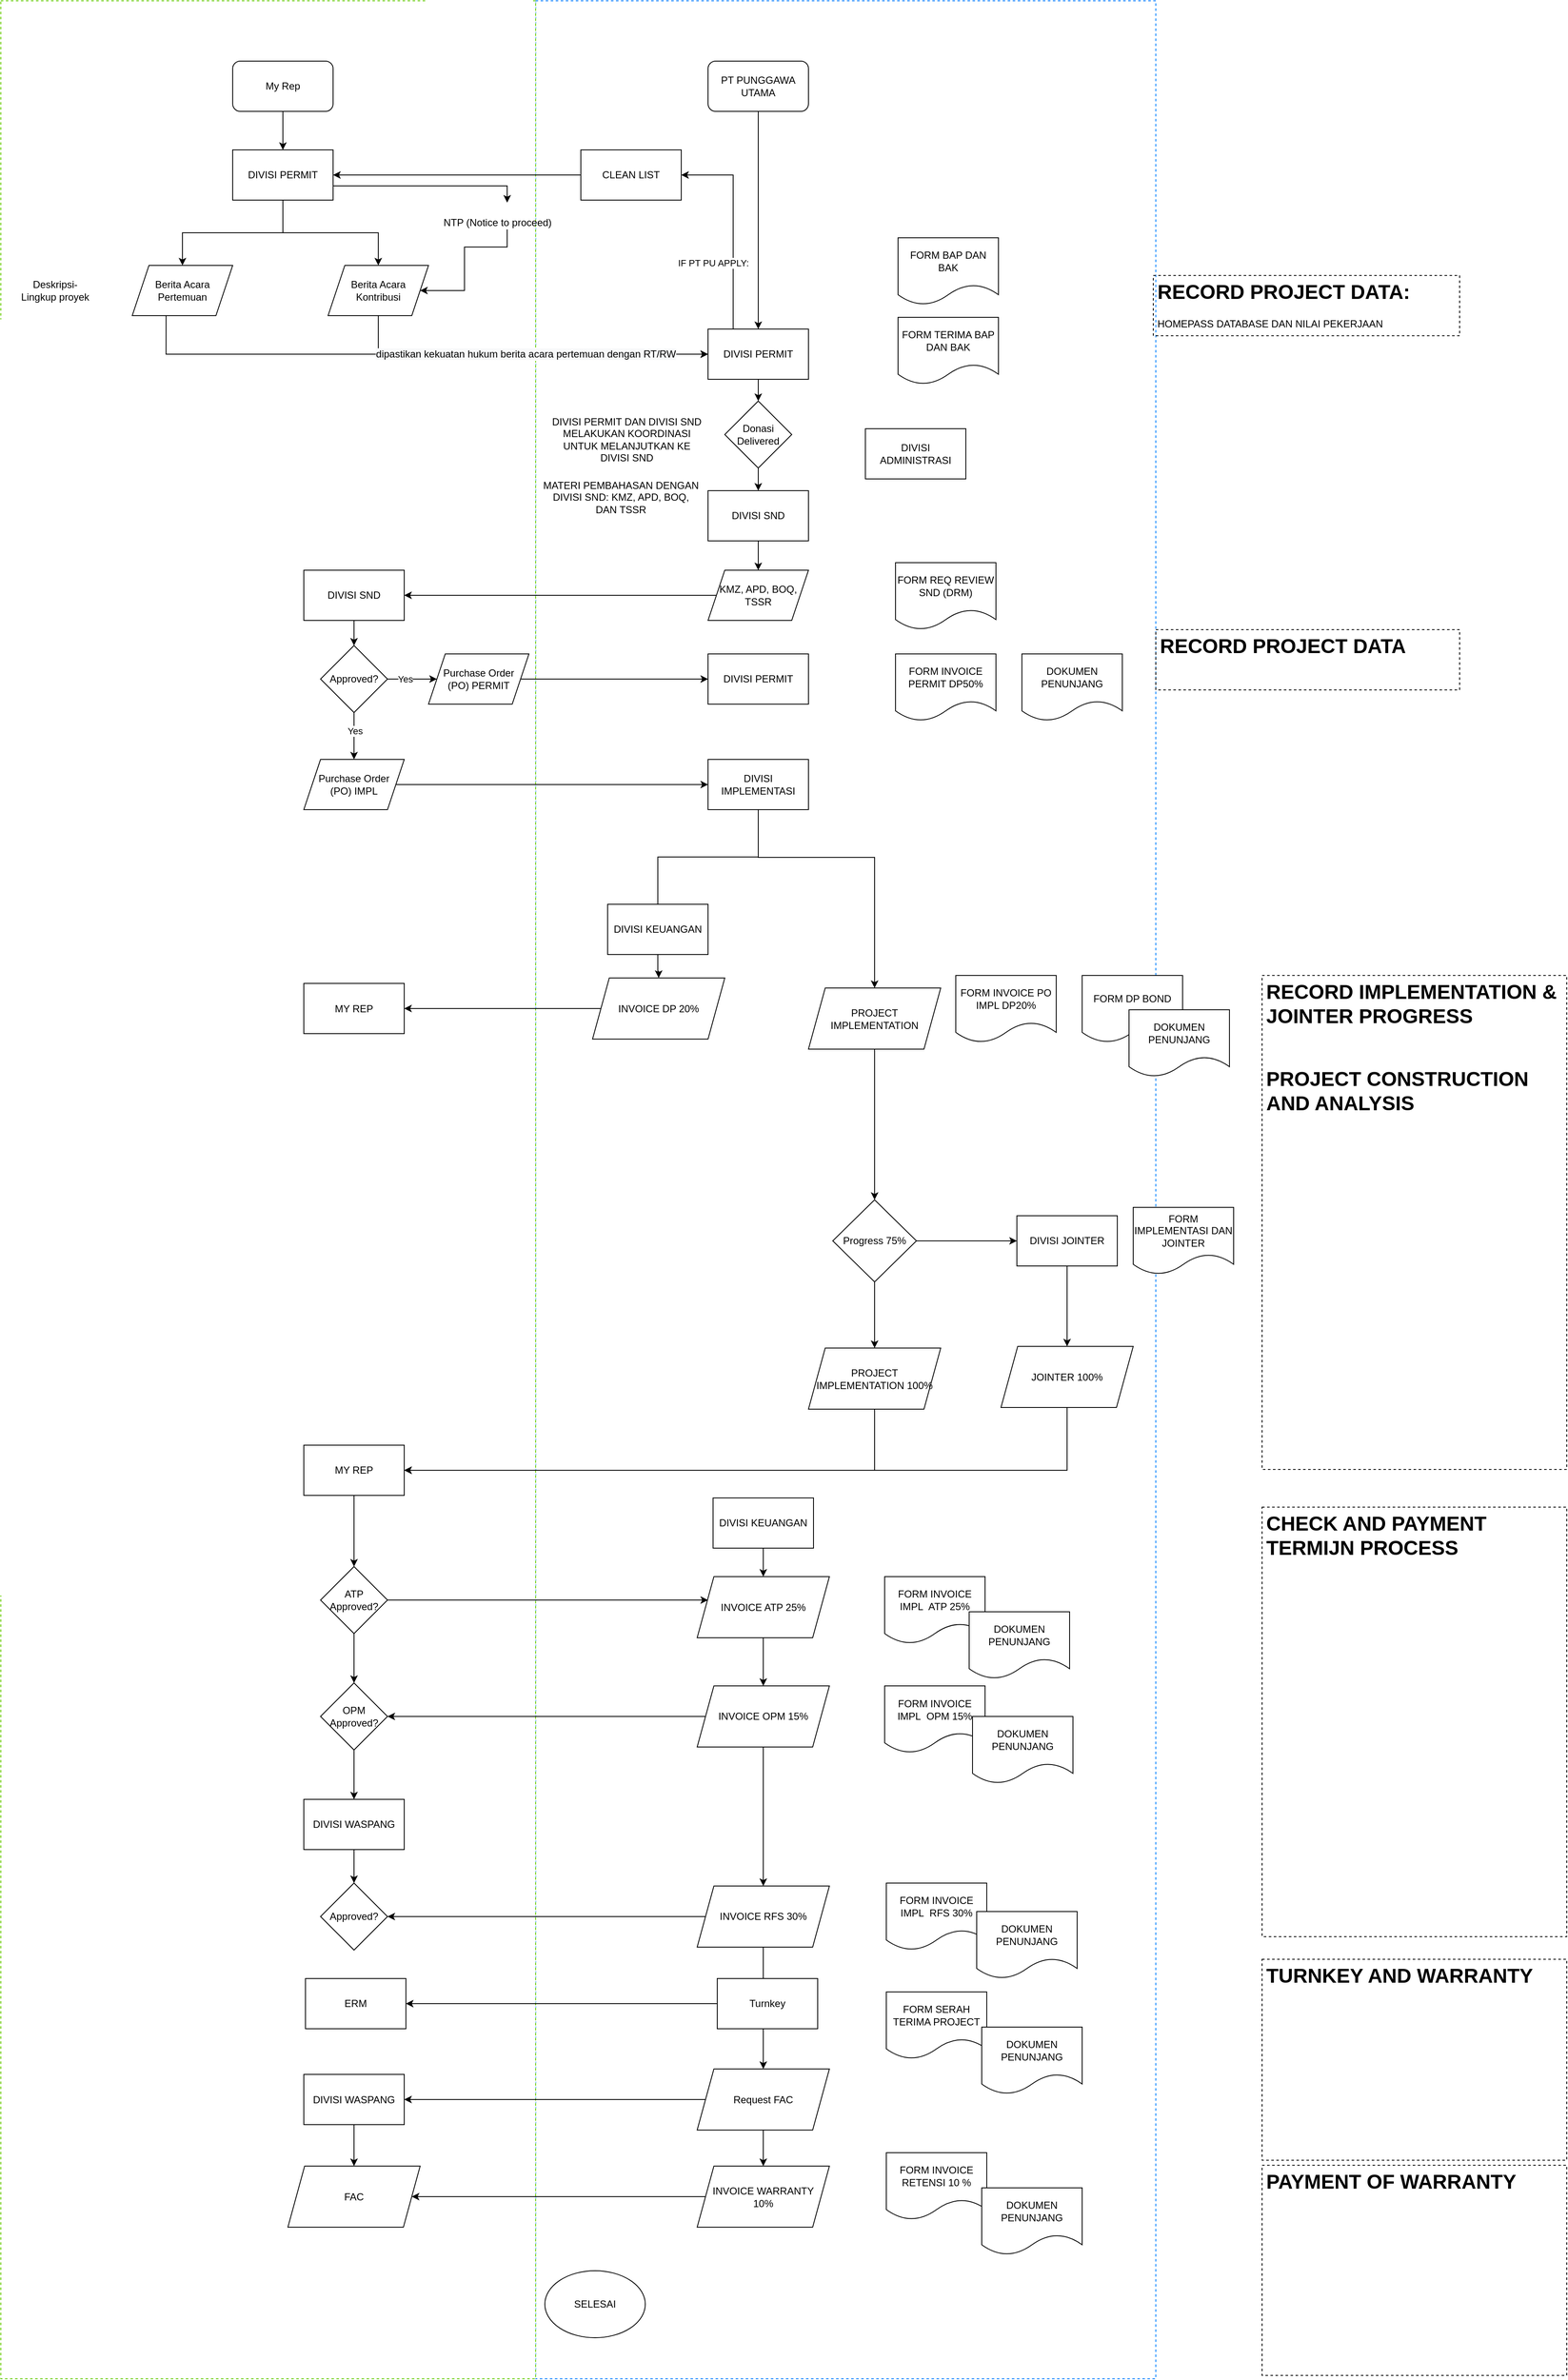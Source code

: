 <mxfile version="20.6.0" type="github">
  <diagram id="zwPZa73-P1lnx8H_J387" name="Halaman-1">
    <mxGraphModel dx="739" dy="353" grid="0" gridSize="10" guides="1" tooltips="1" connect="1" arrows="1" fold="1" page="1" pageScale="1" pageWidth="3300" pageHeight="4681" math="0" shadow="0">
      <root>
        <mxCell id="0" />
        <mxCell id="1" parent="0" />
        <mxCell id="J3kGW9BiTOBQ8gQxE3yy-112" value="" style="rounded=0;whiteSpace=wrap;html=1;dashed=1;strokeColor=#007FFF;" parent="1" vertex="1">
          <mxGeometry x="1251" y="23" width="741" height="2840" as="geometry" />
        </mxCell>
        <mxCell id="J3kGW9BiTOBQ8gQxE3yy-111" value="" style="rounded=0;whiteSpace=wrap;html=1;dashed=1;strokeColor=#66CC00;" parent="1" vertex="1">
          <mxGeometry x="612" y="23" width="639" height="2840" as="geometry" />
        </mxCell>
        <mxCell id="J3kGW9BiTOBQ8gQxE3yy-14" style="edgeStyle=orthogonalEdgeStyle;rounded=0;orthogonalLoop=1;jettySize=auto;html=1;" parent="1" source="J3kGW9BiTOBQ8gQxE3yy-1" target="J3kGW9BiTOBQ8gQxE3yy-4" edge="1">
          <mxGeometry relative="1" as="geometry" />
        </mxCell>
        <mxCell id="J3kGW9BiTOBQ8gQxE3yy-1" value="My Rep" style="rounded=1;whiteSpace=wrap;html=1;" parent="1" vertex="1">
          <mxGeometry x="889" y="95" width="120" height="60" as="geometry" />
        </mxCell>
        <mxCell id="J3kGW9BiTOBQ8gQxE3yy-20" style="edgeStyle=orthogonalEdgeStyle;rounded=0;orthogonalLoop=1;jettySize=auto;html=1;" parent="1" source="J3kGW9BiTOBQ8gQxE3yy-2" target="J3kGW9BiTOBQ8gQxE3yy-7" edge="1">
          <mxGeometry relative="1" as="geometry" />
        </mxCell>
        <mxCell id="J3kGW9BiTOBQ8gQxE3yy-2" value="PT PUNGGAWA UTAMA" style="rounded=1;whiteSpace=wrap;html=1;" parent="1" vertex="1">
          <mxGeometry x="1457" y="95" width="120" height="60" as="geometry" />
        </mxCell>
        <mxCell id="J3kGW9BiTOBQ8gQxE3yy-12" style="edgeStyle=orthogonalEdgeStyle;rounded=0;orthogonalLoop=1;jettySize=auto;html=1;" parent="1" source="J3kGW9BiTOBQ8gQxE3yy-4" target="J3kGW9BiTOBQ8gQxE3yy-11" edge="1">
          <mxGeometry relative="1" as="geometry" />
        </mxCell>
        <mxCell id="J3kGW9BiTOBQ8gQxE3yy-17" style="edgeStyle=orthogonalEdgeStyle;rounded=0;orthogonalLoop=1;jettySize=auto;html=1;" parent="1" source="J3kGW9BiTOBQ8gQxE3yy-4" target="J3kGW9BiTOBQ8gQxE3yy-16" edge="1">
          <mxGeometry relative="1" as="geometry" />
        </mxCell>
        <mxCell id="DRk-tGTRBeiVjUCc2vSS-29" style="edgeStyle=orthogonalEdgeStyle;rounded=0;orthogonalLoop=1;jettySize=auto;html=1;exitX=1;exitY=1;exitDx=0;exitDy=0;" edge="1" parent="1" source="J3kGW9BiTOBQ8gQxE3yy-4" target="DRk-tGTRBeiVjUCc2vSS-28">
          <mxGeometry relative="1" as="geometry">
            <Array as="points">
              <mxPoint x="1009" y="244" />
              <mxPoint x="1217" y="244" />
            </Array>
          </mxGeometry>
        </mxCell>
        <mxCell id="J3kGW9BiTOBQ8gQxE3yy-4" value="DIVISI PERMIT" style="rounded=0;whiteSpace=wrap;html=1;" parent="1" vertex="1">
          <mxGeometry x="889" y="201" width="120" height="60" as="geometry" />
        </mxCell>
        <mxCell id="J3kGW9BiTOBQ8gQxE3yy-22" style="edgeStyle=orthogonalEdgeStyle;rounded=0;orthogonalLoop=1;jettySize=auto;html=1;" parent="1" source="J3kGW9BiTOBQ8gQxE3yy-7" target="J3kGW9BiTOBQ8gQxE3yy-21" edge="1">
          <mxGeometry relative="1" as="geometry" />
        </mxCell>
        <mxCell id="DRk-tGTRBeiVjUCc2vSS-25" style="edgeStyle=orthogonalEdgeStyle;rounded=0;orthogonalLoop=1;jettySize=auto;html=1;entryX=1;entryY=0.5;entryDx=0;entryDy=0;exitX=0.25;exitY=0;exitDx=0;exitDy=0;" edge="1" parent="1" source="J3kGW9BiTOBQ8gQxE3yy-7" target="DRk-tGTRBeiVjUCc2vSS-24">
          <mxGeometry relative="1" as="geometry" />
        </mxCell>
        <mxCell id="DRk-tGTRBeiVjUCc2vSS-27" value="IF PT PU APPLY:" style="edgeLabel;html=1;align=center;verticalAlign=middle;resizable=0;points=[];" vertex="1" connectable="0" parent="DRk-tGTRBeiVjUCc2vSS-25">
          <mxGeometry x="-0.358" y="1" relative="1" as="geometry">
            <mxPoint x="-23" as="offset" />
          </mxGeometry>
        </mxCell>
        <mxCell id="J3kGW9BiTOBQ8gQxE3yy-7" value="DIVISI PERMIT" style="rounded=0;whiteSpace=wrap;html=1;" parent="1" vertex="1">
          <mxGeometry x="1457" y="415" width="120" height="60" as="geometry" />
        </mxCell>
        <mxCell id="J3kGW9BiTOBQ8gQxE3yy-25" style="edgeStyle=orthogonalEdgeStyle;rounded=0;orthogonalLoop=1;jettySize=auto;html=1;" parent="1" source="J3kGW9BiTOBQ8gQxE3yy-8" target="J3kGW9BiTOBQ8gQxE3yy-24" edge="1">
          <mxGeometry relative="1" as="geometry" />
        </mxCell>
        <mxCell id="J3kGW9BiTOBQ8gQxE3yy-8" value="DIVISI SND" style="rounded=0;whiteSpace=wrap;html=1;" parent="1" vertex="1">
          <mxGeometry x="1457" y="608" width="120" height="60" as="geometry" />
        </mxCell>
        <mxCell id="J3kGW9BiTOBQ8gQxE3yy-42" style="edgeStyle=orthogonalEdgeStyle;rounded=0;orthogonalLoop=1;jettySize=auto;html=1;" parent="1" edge="1">
          <mxGeometry relative="1" as="geometry">
            <mxPoint x="2358" y="2140" as="sourcePoint" />
          </mxGeometry>
        </mxCell>
        <mxCell id="J3kGW9BiTOBQ8gQxE3yy-18" style="edgeStyle=orthogonalEdgeStyle;rounded=0;orthogonalLoop=1;jettySize=auto;html=1;entryX=0;entryY=0.5;entryDx=0;entryDy=0;exitX=0.337;exitY=0.989;exitDx=0;exitDy=0;exitPerimeter=0;" parent="1" source="J3kGW9BiTOBQ8gQxE3yy-11" target="J3kGW9BiTOBQ8gQxE3yy-7" edge="1">
          <mxGeometry relative="1" as="geometry" />
        </mxCell>
        <mxCell id="J3kGW9BiTOBQ8gQxE3yy-11" value="Berita Acara Pertemuan" style="shape=parallelogram;perimeter=parallelogramPerimeter;whiteSpace=wrap;html=1;fixedSize=1;" parent="1" vertex="1">
          <mxGeometry x="769" y="339" width="120" height="60" as="geometry" />
        </mxCell>
        <mxCell id="J3kGW9BiTOBQ8gQxE3yy-19" style="edgeStyle=orthogonalEdgeStyle;rounded=0;orthogonalLoop=1;jettySize=auto;html=1;entryX=0;entryY=0.5;entryDx=0;entryDy=0;exitX=0.5;exitY=1;exitDx=0;exitDy=0;" parent="1" source="J3kGW9BiTOBQ8gQxE3yy-16" target="J3kGW9BiTOBQ8gQxE3yy-7" edge="1">
          <mxGeometry relative="1" as="geometry" />
        </mxCell>
        <mxCell id="DRk-tGTRBeiVjUCc2vSS-40" value="&lt;span style=&quot;font-size: 12px; background-color: rgb(248, 249, 250);&quot;&gt;dipastikan kekuatan hukum berita acara pertemuan dengan RT/RW&lt;/span&gt;" style="edgeLabel;html=1;align=center;verticalAlign=middle;resizable=0;points=[];" vertex="1" connectable="0" parent="J3kGW9BiTOBQ8gQxE3yy-19">
          <mxGeometry x="0.007" relative="1" as="geometry">
            <mxPoint as="offset" />
          </mxGeometry>
        </mxCell>
        <mxCell id="J3kGW9BiTOBQ8gQxE3yy-16" value="Berita Acara&lt;br&gt;Kontribusi" style="shape=parallelogram;perimeter=parallelogramPerimeter;whiteSpace=wrap;html=1;fixedSize=1;" parent="1" vertex="1">
          <mxGeometry x="1003" y="339" width="120" height="60" as="geometry" />
        </mxCell>
        <mxCell id="J3kGW9BiTOBQ8gQxE3yy-23" style="edgeStyle=orthogonalEdgeStyle;rounded=0;orthogonalLoop=1;jettySize=auto;html=1;" parent="1" source="J3kGW9BiTOBQ8gQxE3yy-21" target="J3kGW9BiTOBQ8gQxE3yy-8" edge="1">
          <mxGeometry relative="1" as="geometry" />
        </mxCell>
        <mxCell id="J3kGW9BiTOBQ8gQxE3yy-21" value="Donasi Delivered" style="rhombus;whiteSpace=wrap;html=1;" parent="1" vertex="1">
          <mxGeometry x="1477" y="501" width="80" height="80" as="geometry" />
        </mxCell>
        <mxCell id="J3kGW9BiTOBQ8gQxE3yy-27" style="edgeStyle=orthogonalEdgeStyle;rounded=0;orthogonalLoop=1;jettySize=auto;html=1;" parent="1" source="J3kGW9BiTOBQ8gQxE3yy-24" target="J3kGW9BiTOBQ8gQxE3yy-26" edge="1">
          <mxGeometry relative="1" as="geometry" />
        </mxCell>
        <mxCell id="J3kGW9BiTOBQ8gQxE3yy-24" value="KMZ, APD, BOQ, TSSR" style="shape=parallelogram;perimeter=parallelogramPerimeter;whiteSpace=wrap;html=1;fixedSize=1;" parent="1" vertex="1">
          <mxGeometry x="1457" y="703" width="120" height="60" as="geometry" />
        </mxCell>
        <mxCell id="J3kGW9BiTOBQ8gQxE3yy-30" style="edgeStyle=orthogonalEdgeStyle;rounded=0;orthogonalLoop=1;jettySize=auto;html=1;" parent="1" source="J3kGW9BiTOBQ8gQxE3yy-26" target="J3kGW9BiTOBQ8gQxE3yy-28" edge="1">
          <mxGeometry relative="1" as="geometry" />
        </mxCell>
        <mxCell id="J3kGW9BiTOBQ8gQxE3yy-26" value="DIVISI SND" style="rounded=0;whiteSpace=wrap;html=1;" parent="1" vertex="1">
          <mxGeometry x="974" y="703" width="120" height="60" as="geometry" />
        </mxCell>
        <mxCell id="J3kGW9BiTOBQ8gQxE3yy-31" style="edgeStyle=orthogonalEdgeStyle;rounded=0;orthogonalLoop=1;jettySize=auto;html=1;" parent="1" source="J3kGW9BiTOBQ8gQxE3yy-28" target="J3kGW9BiTOBQ8gQxE3yy-29" edge="1">
          <mxGeometry relative="1" as="geometry" />
        </mxCell>
        <mxCell id="DRk-tGTRBeiVjUCc2vSS-32" value="Yes" style="edgeLabel;html=1;align=center;verticalAlign=middle;resizable=0;points=[];" vertex="1" connectable="0" parent="J3kGW9BiTOBQ8gQxE3yy-31">
          <mxGeometry x="-0.223" y="1" relative="1" as="geometry">
            <mxPoint as="offset" />
          </mxGeometry>
        </mxCell>
        <mxCell id="J3kGW9BiTOBQ8gQxE3yy-121" style="edgeStyle=orthogonalEdgeStyle;rounded=0;orthogonalLoop=1;jettySize=auto;html=1;entryX=0;entryY=0.5;entryDx=0;entryDy=0;" parent="1" source="J3kGW9BiTOBQ8gQxE3yy-28" target="J3kGW9BiTOBQ8gQxE3yy-120" edge="1">
          <mxGeometry relative="1" as="geometry" />
        </mxCell>
        <mxCell id="DRk-tGTRBeiVjUCc2vSS-31" value="Yes" style="edgeLabel;html=1;align=center;verticalAlign=middle;resizable=0;points=[];" vertex="1" connectable="0" parent="J3kGW9BiTOBQ8gQxE3yy-121">
          <mxGeometry x="-0.29" relative="1" as="geometry">
            <mxPoint as="offset" />
          </mxGeometry>
        </mxCell>
        <mxCell id="J3kGW9BiTOBQ8gQxE3yy-28" value="Approved?" style="rhombus;whiteSpace=wrap;html=1;" parent="1" vertex="1">
          <mxGeometry x="994" y="793" width="80" height="80" as="geometry" />
        </mxCell>
        <mxCell id="J3kGW9BiTOBQ8gQxE3yy-35" style="edgeStyle=orthogonalEdgeStyle;rounded=0;orthogonalLoop=1;jettySize=auto;html=1;entryX=0;entryY=0.5;entryDx=0;entryDy=0;" parent="1" source="J3kGW9BiTOBQ8gQxE3yy-29" target="J3kGW9BiTOBQ8gQxE3yy-34" edge="1">
          <mxGeometry relative="1" as="geometry" />
        </mxCell>
        <mxCell id="J3kGW9BiTOBQ8gQxE3yy-29" value="Purchase Order&lt;br&gt;(PO) IMPL" style="shape=parallelogram;perimeter=parallelogramPerimeter;whiteSpace=wrap;html=1;fixedSize=1;" parent="1" vertex="1">
          <mxGeometry x="974" y="929" width="120" height="60" as="geometry" />
        </mxCell>
        <mxCell id="J3kGW9BiTOBQ8gQxE3yy-44" style="edgeStyle=orthogonalEdgeStyle;rounded=0;orthogonalLoop=1;jettySize=auto;html=1;startArrow=none;" parent="1" source="DRk-tGTRBeiVjUCc2vSS-33" target="J3kGW9BiTOBQ8gQxE3yy-43" edge="1">
          <mxGeometry relative="1" as="geometry" />
        </mxCell>
        <mxCell id="J3kGW9BiTOBQ8gQxE3yy-50" style="edgeStyle=orthogonalEdgeStyle;rounded=0;orthogonalLoop=1;jettySize=auto;html=1;exitX=0.5;exitY=1;exitDx=0;exitDy=0;" parent="1" source="J3kGW9BiTOBQ8gQxE3yy-34" target="J3kGW9BiTOBQ8gQxE3yy-53" edge="1">
          <mxGeometry relative="1" as="geometry">
            <mxPoint x="1656" y="1190" as="targetPoint" />
            <Array as="points">
              <mxPoint x="1517" y="1046" />
              <mxPoint x="1656" y="1046" />
            </Array>
          </mxGeometry>
        </mxCell>
        <mxCell id="J3kGW9BiTOBQ8gQxE3yy-34" value="DIVISI IMPLEMENTASI" style="rounded=0;whiteSpace=wrap;html=1;" parent="1" vertex="1">
          <mxGeometry x="1457" y="929" width="120" height="60" as="geometry" />
        </mxCell>
        <mxCell id="J3kGW9BiTOBQ8gQxE3yy-46" style="edgeStyle=orthogonalEdgeStyle;rounded=0;orthogonalLoop=1;jettySize=auto;html=1;" parent="1" source="J3kGW9BiTOBQ8gQxE3yy-43" target="J3kGW9BiTOBQ8gQxE3yy-45" edge="1">
          <mxGeometry relative="1" as="geometry" />
        </mxCell>
        <mxCell id="J3kGW9BiTOBQ8gQxE3yy-43" value="INVOICE DP 20%" style="shape=parallelogram;perimeter=parallelogramPerimeter;whiteSpace=wrap;html=1;fixedSize=1;" parent="1" vertex="1">
          <mxGeometry x="1319" y="1190" width="158" height="73" as="geometry" />
        </mxCell>
        <mxCell id="J3kGW9BiTOBQ8gQxE3yy-45" value="MY REP" style="rounded=0;whiteSpace=wrap;html=1;" parent="1" vertex="1">
          <mxGeometry x="974" y="1196.5" width="120" height="60" as="geometry" />
        </mxCell>
        <mxCell id="J3kGW9BiTOBQ8gQxE3yy-56" style="edgeStyle=orthogonalEdgeStyle;rounded=0;orthogonalLoop=1;jettySize=auto;html=1;" parent="1" source="J3kGW9BiTOBQ8gQxE3yy-53" target="J3kGW9BiTOBQ8gQxE3yy-55" edge="1">
          <mxGeometry relative="1" as="geometry" />
        </mxCell>
        <mxCell id="J3kGW9BiTOBQ8gQxE3yy-53" value="PROJECT IMPLEMENTATION" style="shape=parallelogram;perimeter=parallelogramPerimeter;whiteSpace=wrap;html=1;fixedSize=1;" parent="1" vertex="1">
          <mxGeometry x="1577" y="1202" width="158" height="73" as="geometry" />
        </mxCell>
        <mxCell id="J3kGW9BiTOBQ8gQxE3yy-58" style="edgeStyle=orthogonalEdgeStyle;rounded=0;orthogonalLoop=1;jettySize=auto;html=1;" parent="1" source="J3kGW9BiTOBQ8gQxE3yy-55" target="J3kGW9BiTOBQ8gQxE3yy-57" edge="1">
          <mxGeometry relative="1" as="geometry" />
        </mxCell>
        <mxCell id="J3kGW9BiTOBQ8gQxE3yy-62" value="" style="edgeStyle=orthogonalEdgeStyle;rounded=0;orthogonalLoop=1;jettySize=auto;html=1;" parent="1" source="J3kGW9BiTOBQ8gQxE3yy-55" target="J3kGW9BiTOBQ8gQxE3yy-61" edge="1">
          <mxGeometry relative="1" as="geometry" />
        </mxCell>
        <mxCell id="J3kGW9BiTOBQ8gQxE3yy-55" value="Progress 75%" style="rhombus;whiteSpace=wrap;html=1;" parent="1" vertex="1">
          <mxGeometry x="1606" y="1455" width="100" height="98" as="geometry" />
        </mxCell>
        <mxCell id="J3kGW9BiTOBQ8gQxE3yy-64" style="edgeStyle=orthogonalEdgeStyle;rounded=0;orthogonalLoop=1;jettySize=auto;html=1;" parent="1" source="J3kGW9BiTOBQ8gQxE3yy-57" target="J3kGW9BiTOBQ8gQxE3yy-63" edge="1">
          <mxGeometry relative="1" as="geometry" />
        </mxCell>
        <mxCell id="J3kGW9BiTOBQ8gQxE3yy-57" value="DIVISI JOINTER" style="rounded=0;whiteSpace=wrap;html=1;" parent="1" vertex="1">
          <mxGeometry x="1826" y="1474" width="120" height="60" as="geometry" />
        </mxCell>
        <mxCell id="J3kGW9BiTOBQ8gQxE3yy-66" style="edgeStyle=orthogonalEdgeStyle;rounded=0;orthogonalLoop=1;jettySize=auto;html=1;entryX=1;entryY=0.5;entryDx=0;entryDy=0;exitX=0.5;exitY=1;exitDx=0;exitDy=0;" parent="1" source="J3kGW9BiTOBQ8gQxE3yy-61" target="J3kGW9BiTOBQ8gQxE3yy-65" edge="1">
          <mxGeometry relative="1" as="geometry" />
        </mxCell>
        <mxCell id="J3kGW9BiTOBQ8gQxE3yy-61" value="PROJECT IMPLEMENTATION 100%" style="shape=parallelogram;perimeter=parallelogramPerimeter;whiteSpace=wrap;html=1;fixedSize=1;" parent="1" vertex="1">
          <mxGeometry x="1577" y="1632" width="158" height="73" as="geometry" />
        </mxCell>
        <mxCell id="J3kGW9BiTOBQ8gQxE3yy-67" style="edgeStyle=orthogonalEdgeStyle;rounded=0;orthogonalLoop=1;jettySize=auto;html=1;entryX=1;entryY=0.5;entryDx=0;entryDy=0;exitX=0.5;exitY=1;exitDx=0;exitDy=0;" parent="1" source="J3kGW9BiTOBQ8gQxE3yy-63" target="J3kGW9BiTOBQ8gQxE3yy-65" edge="1">
          <mxGeometry relative="1" as="geometry" />
        </mxCell>
        <mxCell id="J3kGW9BiTOBQ8gQxE3yy-63" value="JOINTER 100%" style="shape=parallelogram;perimeter=parallelogramPerimeter;whiteSpace=wrap;html=1;fixedSize=1;" parent="1" vertex="1">
          <mxGeometry x="1807" y="1630" width="158" height="73" as="geometry" />
        </mxCell>
        <mxCell id="J3kGW9BiTOBQ8gQxE3yy-69" style="edgeStyle=orthogonalEdgeStyle;rounded=0;orthogonalLoop=1;jettySize=auto;html=1;" parent="1" source="J3kGW9BiTOBQ8gQxE3yy-65" target="J3kGW9BiTOBQ8gQxE3yy-68" edge="1">
          <mxGeometry relative="1" as="geometry" />
        </mxCell>
        <mxCell id="J3kGW9BiTOBQ8gQxE3yy-65" value="MY REP" style="rounded=0;whiteSpace=wrap;html=1;" parent="1" vertex="1">
          <mxGeometry x="974" y="1748" width="120" height="60" as="geometry" />
        </mxCell>
        <mxCell id="J3kGW9BiTOBQ8gQxE3yy-73" style="edgeStyle=orthogonalEdgeStyle;rounded=0;orthogonalLoop=1;jettySize=auto;html=1;" parent="1" source="J3kGW9BiTOBQ8gQxE3yy-68" edge="1">
          <mxGeometry relative="1" as="geometry">
            <mxPoint x="1457" y="1933" as="targetPoint" />
          </mxGeometry>
        </mxCell>
        <mxCell id="J3kGW9BiTOBQ8gQxE3yy-82" style="edgeStyle=orthogonalEdgeStyle;rounded=0;orthogonalLoop=1;jettySize=auto;html=1;" parent="1" source="J3kGW9BiTOBQ8gQxE3yy-68" target="J3kGW9BiTOBQ8gQxE3yy-81" edge="1">
          <mxGeometry relative="1" as="geometry" />
        </mxCell>
        <mxCell id="J3kGW9BiTOBQ8gQxE3yy-68" value="ATP&lt;br&gt;Approved?" style="rhombus;whiteSpace=wrap;html=1;" parent="1" vertex="1">
          <mxGeometry x="994" y="1893" width="80" height="80" as="geometry" />
        </mxCell>
        <mxCell id="J3kGW9BiTOBQ8gQxE3yy-85" style="edgeStyle=orthogonalEdgeStyle;rounded=0;orthogonalLoop=1;jettySize=auto;html=1;" parent="1" source="J3kGW9BiTOBQ8gQxE3yy-79" target="J3kGW9BiTOBQ8gQxE3yy-84" edge="1">
          <mxGeometry relative="1" as="geometry" />
        </mxCell>
        <mxCell id="J3kGW9BiTOBQ8gQxE3yy-79" value="DIVISI WASPANG" style="rounded=0;whiteSpace=wrap;html=1;" parent="1" vertex="1">
          <mxGeometry x="974" y="2171" width="120" height="60" as="geometry" />
        </mxCell>
        <mxCell id="J3kGW9BiTOBQ8gQxE3yy-83" style="edgeStyle=orthogonalEdgeStyle;rounded=0;orthogonalLoop=1;jettySize=auto;html=1;" parent="1" source="J3kGW9BiTOBQ8gQxE3yy-81" target="J3kGW9BiTOBQ8gQxE3yy-79" edge="1">
          <mxGeometry relative="1" as="geometry" />
        </mxCell>
        <mxCell id="J3kGW9BiTOBQ8gQxE3yy-81" value="OPM&lt;br&gt;Approved?" style="rhombus;whiteSpace=wrap;html=1;" parent="1" vertex="1">
          <mxGeometry x="994" y="2032" width="80" height="80" as="geometry" />
        </mxCell>
        <mxCell id="J3kGW9BiTOBQ8gQxE3yy-84" value="Approved?" style="rhombus;whiteSpace=wrap;html=1;" parent="1" vertex="1">
          <mxGeometry x="994" y="2271" width="80" height="80" as="geometry" />
        </mxCell>
        <mxCell id="J3kGW9BiTOBQ8gQxE3yy-91" style="edgeStyle=orthogonalEdgeStyle;rounded=0;orthogonalLoop=1;jettySize=auto;html=1;" parent="1" source="J3kGW9BiTOBQ8gQxE3yy-87" target="J3kGW9BiTOBQ8gQxE3yy-90" edge="1">
          <mxGeometry relative="1" as="geometry" />
        </mxCell>
        <mxCell id="J3kGW9BiTOBQ8gQxE3yy-87" value="INVOICE ATP 25%" style="shape=parallelogram;perimeter=parallelogramPerimeter;whiteSpace=wrap;html=1;fixedSize=1;" parent="1" vertex="1">
          <mxGeometry x="1444" y="1905" width="158" height="73" as="geometry" />
        </mxCell>
        <mxCell id="J3kGW9BiTOBQ8gQxE3yy-89" style="edgeStyle=orthogonalEdgeStyle;rounded=0;orthogonalLoop=1;jettySize=auto;html=1;" parent="1" source="J3kGW9BiTOBQ8gQxE3yy-88" target="J3kGW9BiTOBQ8gQxE3yy-87" edge="1">
          <mxGeometry relative="1" as="geometry" />
        </mxCell>
        <mxCell id="J3kGW9BiTOBQ8gQxE3yy-88" value="DIVISI KEUANGAN" style="rounded=0;whiteSpace=wrap;html=1;" parent="1" vertex="1">
          <mxGeometry x="1463" y="1811" width="120" height="60" as="geometry" />
        </mxCell>
        <mxCell id="J3kGW9BiTOBQ8gQxE3yy-92" style="edgeStyle=orthogonalEdgeStyle;rounded=0;orthogonalLoop=1;jettySize=auto;html=1;entryX=1;entryY=0.5;entryDx=0;entryDy=0;" parent="1" source="J3kGW9BiTOBQ8gQxE3yy-90" target="J3kGW9BiTOBQ8gQxE3yy-81" edge="1">
          <mxGeometry relative="1" as="geometry" />
        </mxCell>
        <mxCell id="J3kGW9BiTOBQ8gQxE3yy-94" style="edgeStyle=orthogonalEdgeStyle;rounded=0;orthogonalLoop=1;jettySize=auto;html=1;" parent="1" source="J3kGW9BiTOBQ8gQxE3yy-90" target="J3kGW9BiTOBQ8gQxE3yy-93" edge="1">
          <mxGeometry relative="1" as="geometry" />
        </mxCell>
        <mxCell id="J3kGW9BiTOBQ8gQxE3yy-90" value="INVOICE OPM 15%" style="shape=parallelogram;perimeter=parallelogramPerimeter;whiteSpace=wrap;html=1;fixedSize=1;" parent="1" vertex="1">
          <mxGeometry x="1444" y="2035.5" width="158" height="73" as="geometry" />
        </mxCell>
        <mxCell id="J3kGW9BiTOBQ8gQxE3yy-95" style="edgeStyle=orthogonalEdgeStyle;rounded=0;orthogonalLoop=1;jettySize=auto;html=1;entryX=1;entryY=0.5;entryDx=0;entryDy=0;" parent="1" source="J3kGW9BiTOBQ8gQxE3yy-93" target="J3kGW9BiTOBQ8gQxE3yy-84" edge="1">
          <mxGeometry relative="1" as="geometry" />
        </mxCell>
        <mxCell id="J3kGW9BiTOBQ8gQxE3yy-99" style="edgeStyle=orthogonalEdgeStyle;rounded=0;orthogonalLoop=1;jettySize=auto;html=1;" parent="1" source="J3kGW9BiTOBQ8gQxE3yy-93" target="J3kGW9BiTOBQ8gQxE3yy-97" edge="1">
          <mxGeometry relative="1" as="geometry" />
        </mxCell>
        <mxCell id="J3kGW9BiTOBQ8gQxE3yy-93" value="INVOICE RFS 30%" style="shape=parallelogram;perimeter=parallelogramPerimeter;whiteSpace=wrap;html=1;fixedSize=1;" parent="1" vertex="1">
          <mxGeometry x="1444" y="2274.5" width="158" height="73" as="geometry" />
        </mxCell>
        <mxCell id="J3kGW9BiTOBQ8gQxE3yy-100" style="edgeStyle=orthogonalEdgeStyle;rounded=0;orthogonalLoop=1;jettySize=auto;html=1;" parent="1" source="J3kGW9BiTOBQ8gQxE3yy-97" target="J3kGW9BiTOBQ8gQxE3yy-98" edge="1">
          <mxGeometry relative="1" as="geometry" />
        </mxCell>
        <mxCell id="J3kGW9BiTOBQ8gQxE3yy-105" style="edgeStyle=orthogonalEdgeStyle;rounded=0;orthogonalLoop=1;jettySize=auto;html=1;entryX=0.5;entryY=0;entryDx=0;entryDy=0;" parent="1" source="J3kGW9BiTOBQ8gQxE3yy-97" target="J3kGW9BiTOBQ8gQxE3yy-103" edge="1">
          <mxGeometry relative="1" as="geometry" />
        </mxCell>
        <mxCell id="J3kGW9BiTOBQ8gQxE3yy-97" value="Request FAC" style="shape=parallelogram;perimeter=parallelogramPerimeter;whiteSpace=wrap;html=1;fixedSize=1;" parent="1" vertex="1">
          <mxGeometry x="1444" y="2493" width="158" height="73" as="geometry" />
        </mxCell>
        <mxCell id="J3kGW9BiTOBQ8gQxE3yy-102" style="edgeStyle=orthogonalEdgeStyle;rounded=0;orthogonalLoop=1;jettySize=auto;html=1;" parent="1" source="J3kGW9BiTOBQ8gQxE3yy-98" target="J3kGW9BiTOBQ8gQxE3yy-101" edge="1">
          <mxGeometry relative="1" as="geometry" />
        </mxCell>
        <mxCell id="J3kGW9BiTOBQ8gQxE3yy-98" value="DIVISI WASPANG" style="rounded=0;whiteSpace=wrap;html=1;" parent="1" vertex="1">
          <mxGeometry x="974" y="2499.5" width="120" height="60" as="geometry" />
        </mxCell>
        <mxCell id="J3kGW9BiTOBQ8gQxE3yy-101" value="FAC" style="shape=parallelogram;perimeter=parallelogramPerimeter;whiteSpace=wrap;html=1;fixedSize=1;" parent="1" vertex="1">
          <mxGeometry x="955" y="2609" width="158" height="73" as="geometry" />
        </mxCell>
        <mxCell id="J3kGW9BiTOBQ8gQxE3yy-104" style="edgeStyle=orthogonalEdgeStyle;rounded=0;orthogonalLoop=1;jettySize=auto;html=1;exitX=0;exitY=0.5;exitDx=0;exitDy=0;" parent="1" source="J3kGW9BiTOBQ8gQxE3yy-103" target="J3kGW9BiTOBQ8gQxE3yy-101" edge="1">
          <mxGeometry relative="1" as="geometry" />
        </mxCell>
        <mxCell id="J3kGW9BiTOBQ8gQxE3yy-103" value="INVOICE WARRANTY&lt;br&gt;10%" style="shape=parallelogram;perimeter=parallelogramPerimeter;whiteSpace=wrap;html=1;fixedSize=1;" parent="1" vertex="1">
          <mxGeometry x="1444" y="2609" width="158" height="73" as="geometry" />
        </mxCell>
        <mxCell id="J3kGW9BiTOBQ8gQxE3yy-110" style="edgeStyle=orthogonalEdgeStyle;rounded=0;orthogonalLoop=1;jettySize=auto;html=1;" parent="1" source="J3kGW9BiTOBQ8gQxE3yy-108" target="J3kGW9BiTOBQ8gQxE3yy-109" edge="1">
          <mxGeometry relative="1" as="geometry" />
        </mxCell>
        <mxCell id="J3kGW9BiTOBQ8gQxE3yy-108" value="Turnkey" style="rounded=0;whiteSpace=wrap;html=1;" parent="1" vertex="1">
          <mxGeometry x="1468" y="2385" width="120" height="60" as="geometry" />
        </mxCell>
        <mxCell id="J3kGW9BiTOBQ8gQxE3yy-109" value="ERM" style="rounded=0;whiteSpace=wrap;html=1;" parent="1" vertex="1">
          <mxGeometry x="976" y="2385" width="120" height="60" as="geometry" />
        </mxCell>
        <mxCell id="J3kGW9BiTOBQ8gQxE3yy-113" value="&lt;h1&gt;RECORD PROJECT DATA:&lt;/h1&gt;&lt;div&gt;HOMEPASS DATABASE DAN NILAI PEKERJAAN&lt;/div&gt;" style="text;html=1;strokeColor=default;fillColor=none;spacing=5;spacingTop=-20;whiteSpace=wrap;overflow=hidden;rounded=0;dashed=1;" parent="1" vertex="1">
          <mxGeometry x="1989" y="351" width="366" height="72" as="geometry" />
        </mxCell>
        <mxCell id="J3kGW9BiTOBQ8gQxE3yy-115" value="&lt;h1&gt;RECORD PROJECT DATA&lt;/h1&gt;" style="text;html=1;strokeColor=default;fillColor=none;spacing=5;spacingTop=-20;whiteSpace=wrap;overflow=hidden;rounded=0;dashed=1;" parent="1" vertex="1">
          <mxGeometry x="1992" y="774" width="363" height="72" as="geometry" />
        </mxCell>
        <mxCell id="J3kGW9BiTOBQ8gQxE3yy-116" value="&lt;h1&gt;RECORD IMPLEMENTATION &amp;amp; JOINTER PROGRESS&lt;/h1&gt;&lt;div&gt;&lt;br&gt;&lt;/div&gt;&lt;div&gt;&lt;h1&gt;PROJECT CONSTRUCTION AND ANALYSIS&lt;/h1&gt;&lt;div&gt;&lt;br&gt;&lt;/div&gt;&lt;/div&gt;" style="text;html=1;strokeColor=default;fillColor=none;spacing=5;spacingTop=-20;whiteSpace=wrap;overflow=hidden;rounded=0;dashed=1;" parent="1" vertex="1">
          <mxGeometry x="2119" y="1187" width="364" height="590" as="geometry" />
        </mxCell>
        <mxCell id="J3kGW9BiTOBQ8gQxE3yy-117" value="&lt;h1&gt;CHECK AND PAYMENT TERMIJN PROCESS&lt;/h1&gt;" style="text;html=1;strokeColor=default;fillColor=none;spacing=5;spacingTop=-20;whiteSpace=wrap;overflow=hidden;rounded=0;dashed=1;" parent="1" vertex="1">
          <mxGeometry x="2119" y="1822" width="364" height="513" as="geometry" />
        </mxCell>
        <mxCell id="J3kGW9BiTOBQ8gQxE3yy-118" value="&lt;h1&gt;TURNKEY AND WARRANTY&lt;/h1&gt;" style="text;html=1;strokeColor=default;fillColor=none;spacing=5;spacingTop=-20;whiteSpace=wrap;overflow=hidden;rounded=0;dashed=1;" parent="1" vertex="1">
          <mxGeometry x="2119" y="2362" width="364" height="240" as="geometry" />
        </mxCell>
        <mxCell id="J3kGW9BiTOBQ8gQxE3yy-119" value="&lt;h1&gt;PAYMENT OF WARRANTY&lt;/h1&gt;" style="text;html=1;strokeColor=default;fillColor=none;spacing=5;spacingTop=-20;whiteSpace=wrap;overflow=hidden;rounded=0;dashed=1;" parent="1" vertex="1">
          <mxGeometry x="2119" y="2608" width="364" height="251" as="geometry" />
        </mxCell>
        <mxCell id="J3kGW9BiTOBQ8gQxE3yy-123" style="edgeStyle=orthogonalEdgeStyle;rounded=0;orthogonalLoop=1;jettySize=auto;html=1;" parent="1" source="J3kGW9BiTOBQ8gQxE3yy-120" target="J3kGW9BiTOBQ8gQxE3yy-122" edge="1">
          <mxGeometry relative="1" as="geometry" />
        </mxCell>
        <mxCell id="J3kGW9BiTOBQ8gQxE3yy-120" value="Purchase Order&lt;br&gt;(PO) PERMIT" style="shape=parallelogram;perimeter=parallelogramPerimeter;whiteSpace=wrap;html=1;fixedSize=1;" parent="1" vertex="1">
          <mxGeometry x="1123" y="803" width="120" height="60" as="geometry" />
        </mxCell>
        <mxCell id="J3kGW9BiTOBQ8gQxE3yy-122" value="DIVISI PERMIT" style="rounded=0;whiteSpace=wrap;html=1;" parent="1" vertex="1">
          <mxGeometry x="1457" y="803" width="120" height="60" as="geometry" />
        </mxCell>
        <mxCell id="DRk-tGTRBeiVjUCc2vSS-1" value="FORM BAP DAN BAK" style="shape=document;whiteSpace=wrap;html=1;boundedLbl=1;" vertex="1" parent="1">
          <mxGeometry x="1684" y="306" width="120" height="80" as="geometry" />
        </mxCell>
        <mxCell id="DRk-tGTRBeiVjUCc2vSS-2" value="FORM TERIMA BAP DAN BAK" style="shape=document;whiteSpace=wrap;html=1;boundedLbl=1;" vertex="1" parent="1">
          <mxGeometry x="1684" y="401" width="120" height="80" as="geometry" />
        </mxCell>
        <mxCell id="DRk-tGTRBeiVjUCc2vSS-4" value="FORM REQ REVIEW SND (DRM)" style="shape=document;whiteSpace=wrap;html=1;boundedLbl=1;" vertex="1" parent="1">
          <mxGeometry x="1681" y="694" width="120" height="80" as="geometry" />
        </mxCell>
        <mxCell id="DRk-tGTRBeiVjUCc2vSS-5" value="FORM INVOICE PERMIT DP50%" style="shape=document;whiteSpace=wrap;html=1;boundedLbl=1;" vertex="1" parent="1">
          <mxGeometry x="1681" y="803" width="120" height="80" as="geometry" />
        </mxCell>
        <mxCell id="DRk-tGTRBeiVjUCc2vSS-6" value="FORM INVOICE PO IMPL DP20%" style="shape=document;whiteSpace=wrap;html=1;boundedLbl=1;" vertex="1" parent="1">
          <mxGeometry x="1753" y="1187" width="120" height="80" as="geometry" />
        </mxCell>
        <mxCell id="DRk-tGTRBeiVjUCc2vSS-7" value="DOKUMEN PENUNJANG" style="shape=document;whiteSpace=wrap;html=1;boundedLbl=1;" vertex="1" parent="1">
          <mxGeometry x="1832" y="803" width="120" height="80" as="geometry" />
        </mxCell>
        <mxCell id="DRk-tGTRBeiVjUCc2vSS-8" value="FORM DP BOND" style="shape=document;whiteSpace=wrap;html=1;boundedLbl=1;" vertex="1" parent="1">
          <mxGeometry x="1904" y="1187" width="120" height="80" as="geometry" />
        </mxCell>
        <mxCell id="DRk-tGTRBeiVjUCc2vSS-9" value="DOKUMEN PENUNJANG" style="shape=document;whiteSpace=wrap;html=1;boundedLbl=1;" vertex="1" parent="1">
          <mxGeometry x="1960" y="1228" width="120" height="80" as="geometry" />
        </mxCell>
        <mxCell id="DRk-tGTRBeiVjUCc2vSS-10" value="FORM IMPLEMENTASI DAN JOINTER" style="shape=document;whiteSpace=wrap;html=1;boundedLbl=1;" vertex="1" parent="1">
          <mxGeometry x="1965" y="1464" width="120" height="80" as="geometry" />
        </mxCell>
        <mxCell id="DRk-tGTRBeiVjUCc2vSS-11" value="FORM INVOICE IMPL&amp;nbsp; ATP 25%" style="shape=document;whiteSpace=wrap;html=1;boundedLbl=1;" vertex="1" parent="1">
          <mxGeometry x="1668" y="1905" width="120" height="80" as="geometry" />
        </mxCell>
        <mxCell id="DRk-tGTRBeiVjUCc2vSS-12" value="DOKUMEN PENUNJANG" style="shape=document;whiteSpace=wrap;html=1;boundedLbl=1;" vertex="1" parent="1">
          <mxGeometry x="1769" y="1947" width="120" height="80" as="geometry" />
        </mxCell>
        <mxCell id="DRk-tGTRBeiVjUCc2vSS-13" value="FORM INVOICE IMPL&amp;nbsp; OPM 15%" style="shape=document;whiteSpace=wrap;html=1;boundedLbl=1;" vertex="1" parent="1">
          <mxGeometry x="1668" y="2035.5" width="120" height="80" as="geometry" />
        </mxCell>
        <mxCell id="DRk-tGTRBeiVjUCc2vSS-14" value="DOKUMEN PENUNJANG" style="shape=document;whiteSpace=wrap;html=1;boundedLbl=1;" vertex="1" parent="1">
          <mxGeometry x="1773" y="2072" width="120" height="80" as="geometry" />
        </mxCell>
        <mxCell id="DRk-tGTRBeiVjUCc2vSS-15" value="FORM INVOICE IMPL&amp;nbsp; RFS 30%" style="shape=document;whiteSpace=wrap;html=1;boundedLbl=1;" vertex="1" parent="1">
          <mxGeometry x="1670" y="2271" width="120" height="80" as="geometry" />
        </mxCell>
        <mxCell id="DRk-tGTRBeiVjUCc2vSS-16" value="DOKUMEN PENUNJANG" style="shape=document;whiteSpace=wrap;html=1;boundedLbl=1;" vertex="1" parent="1">
          <mxGeometry x="1778" y="2305" width="120" height="80" as="geometry" />
        </mxCell>
        <mxCell id="DRk-tGTRBeiVjUCc2vSS-17" value="FORM&amp;nbsp;SERAH TERIMA PROJECT" style="shape=document;whiteSpace=wrap;html=1;boundedLbl=1;" vertex="1" parent="1">
          <mxGeometry x="1670" y="2401" width="120" height="80" as="geometry" />
        </mxCell>
        <mxCell id="DRk-tGTRBeiVjUCc2vSS-18" value="DOKUMEN PENUNJANG" style="shape=document;whiteSpace=wrap;html=1;boundedLbl=1;" vertex="1" parent="1">
          <mxGeometry x="1784" y="2443" width="120" height="80" as="geometry" />
        </mxCell>
        <mxCell id="DRk-tGTRBeiVjUCc2vSS-19" value="FORM&amp;nbsp;INVOICE RETENSI 10 %" style="shape=document;whiteSpace=wrap;html=1;boundedLbl=1;" vertex="1" parent="1">
          <mxGeometry x="1670" y="2593" width="120" height="80" as="geometry" />
        </mxCell>
        <mxCell id="DRk-tGTRBeiVjUCc2vSS-20" value="DOKUMEN PENUNJANG" style="shape=document;whiteSpace=wrap;html=1;boundedLbl=1;" vertex="1" parent="1">
          <mxGeometry x="1784" y="2635" width="120" height="80" as="geometry" />
        </mxCell>
        <mxCell id="DRk-tGTRBeiVjUCc2vSS-26" style="edgeStyle=orthogonalEdgeStyle;rounded=0;orthogonalLoop=1;jettySize=auto;html=1;entryX=1;entryY=0.5;entryDx=0;entryDy=0;" edge="1" parent="1" source="DRk-tGTRBeiVjUCc2vSS-24" target="J3kGW9BiTOBQ8gQxE3yy-4">
          <mxGeometry relative="1" as="geometry" />
        </mxCell>
        <mxCell id="DRk-tGTRBeiVjUCc2vSS-24" value="CLEAN LIST" style="rounded=0;whiteSpace=wrap;html=1;" vertex="1" parent="1">
          <mxGeometry x="1305" y="201" width="120" height="60" as="geometry" />
        </mxCell>
        <mxCell id="DRk-tGTRBeiVjUCc2vSS-35" style="edgeStyle=orthogonalEdgeStyle;rounded=0;orthogonalLoop=1;jettySize=auto;html=1;entryX=1;entryY=0.5;entryDx=0;entryDy=0;exitX=0.5;exitY=1;exitDx=0;exitDy=0;" edge="1" parent="1" source="DRk-tGTRBeiVjUCc2vSS-28" target="J3kGW9BiTOBQ8gQxE3yy-16">
          <mxGeometry relative="1" as="geometry">
            <Array as="points">
              <mxPoint x="1217" y="317" />
              <mxPoint x="1166" y="317" />
              <mxPoint x="1166" y="369" />
            </Array>
          </mxGeometry>
        </mxCell>
        <mxCell id="DRk-tGTRBeiVjUCc2vSS-28" value="&lt;h1&gt;&lt;span style=&quot;font-size: 12px; font-weight: 400;&quot;&gt;NTP (Notice to proceed)&lt;/span&gt;&lt;/h1&gt;" style="text;html=1;strokeColor=none;fillColor=none;spacing=5;spacingTop=-20;whiteSpace=wrap;overflow=hidden;rounded=0;" vertex="1" parent="1">
          <mxGeometry x="1136" y="264" width="162" height="32" as="geometry" />
        </mxCell>
        <mxCell id="DRk-tGTRBeiVjUCc2vSS-33" value="DIVISI KEUANGAN" style="rounded=0;whiteSpace=wrap;html=1;" vertex="1" parent="1">
          <mxGeometry x="1337" y="1102" width="120" height="60" as="geometry" />
        </mxCell>
        <mxCell id="DRk-tGTRBeiVjUCc2vSS-34" value="" style="edgeStyle=orthogonalEdgeStyle;rounded=0;orthogonalLoop=1;jettySize=auto;html=1;endArrow=none;" edge="1" parent="1" source="J3kGW9BiTOBQ8gQxE3yy-34" target="DRk-tGTRBeiVjUCc2vSS-33">
          <mxGeometry relative="1" as="geometry">
            <mxPoint x="1517" y="989" as="sourcePoint" />
            <mxPoint x="1398" y="1190" as="targetPoint" />
          </mxGeometry>
        </mxCell>
        <mxCell id="DRk-tGTRBeiVjUCc2vSS-37" value="SELESAI" style="ellipse;whiteSpace=wrap;html=1;" vertex="1" parent="1">
          <mxGeometry x="1262" y="2734" width="120" height="80" as="geometry" />
        </mxCell>
        <mxCell id="DRk-tGTRBeiVjUCc2vSS-38" value="Deskripsi-&lt;br&gt;Lingkup proyek" style="text;html=1;strokeColor=none;fillColor=none;align=center;verticalAlign=middle;whiteSpace=wrap;rounded=0;" vertex="1" parent="1">
          <mxGeometry x="634" y="327" width="86" height="84" as="geometry" />
        </mxCell>
        <mxCell id="DRk-tGTRBeiVjUCc2vSS-41" value="DIVISI ADMINISTRASI" style="rounded=0;whiteSpace=wrap;html=1;" vertex="1" parent="1">
          <mxGeometry x="1645" y="534" width="120" height="60" as="geometry" />
        </mxCell>
        <mxCell id="DRk-tGTRBeiVjUCc2vSS-43" value="DIVISI PERMIT DAN DIVISI SND MELAKUKAN KOORDINASI UNTUK MELANJUTKAN KE DIVISI SND" style="text;html=1;strokeColor=none;fillColor=none;align=center;verticalAlign=middle;whiteSpace=wrap;rounded=0;" vertex="1" parent="1">
          <mxGeometry x="1266" y="512" width="188" height="69" as="geometry" />
        </mxCell>
        <mxCell id="DRk-tGTRBeiVjUCc2vSS-44" value="MATERI PEMBAHASAN DENGAN DIVISI SND: KMZ, APD, BOQ, DAN TSSR" style="text;html=1;strokeColor=none;fillColor=none;align=center;verticalAlign=middle;whiteSpace=wrap;rounded=0;" vertex="1" parent="1">
          <mxGeometry x="1259" y="581" width="188" height="69" as="geometry" />
        </mxCell>
      </root>
    </mxGraphModel>
  </diagram>
</mxfile>

